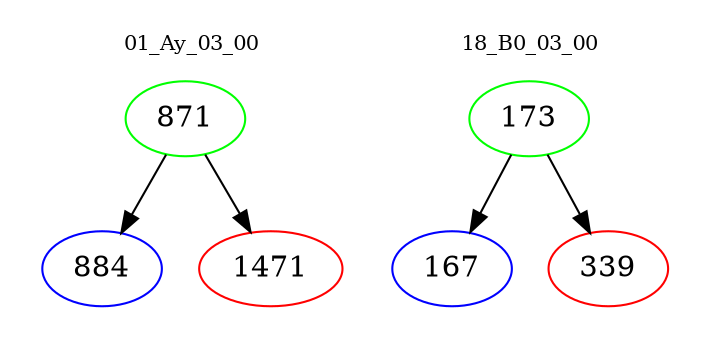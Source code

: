 digraph{
subgraph cluster_0 {
color = white
label = "01_Ay_03_00";
fontsize=10;
T0_871 [label="871", color="green"]
T0_871 -> T0_884 [color="black"]
T0_884 [label="884", color="blue"]
T0_871 -> T0_1471 [color="black"]
T0_1471 [label="1471", color="red"]
}
subgraph cluster_1 {
color = white
label = "18_B0_03_00";
fontsize=10;
T1_173 [label="173", color="green"]
T1_173 -> T1_167 [color="black"]
T1_167 [label="167", color="blue"]
T1_173 -> T1_339 [color="black"]
T1_339 [label="339", color="red"]
}
}
